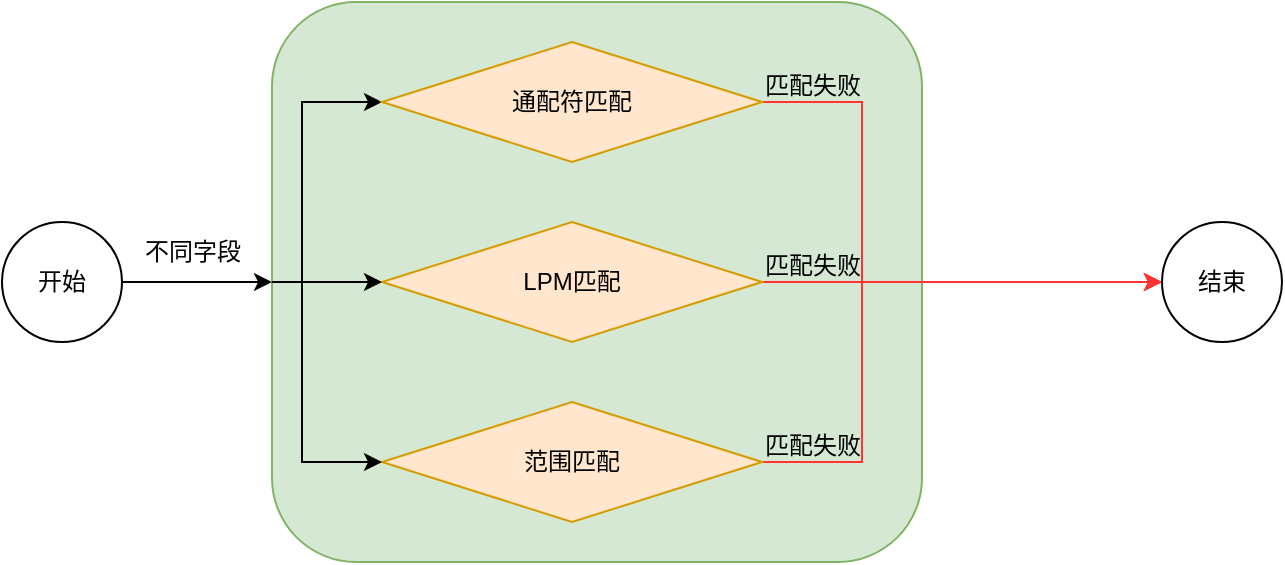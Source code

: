 <mxfile version="21.6.9" type="github">
  <diagram name="第 1 页" id="0Hrfp5vMZ5VoVd80cVFd">
    <mxGraphModel dx="1379" dy="751" grid="1" gridSize="10" guides="1" tooltips="1" connect="1" arrows="1" fold="1" page="1" pageScale="1" pageWidth="827" pageHeight="1169" math="0" shadow="0">
      <root>
        <mxCell id="0" />
        <mxCell id="1" parent="0" />
        <mxCell id="x628Zjru1eTNa4HJ0cl9-9" value="" style="rounded=1;whiteSpace=wrap;html=1;fillColor=#d5e8d4;strokeColor=#82b366;" vertex="1" parent="1">
          <mxGeometry x="165" y="290" width="325" height="280" as="geometry" />
        </mxCell>
        <mxCell id="x628Zjru1eTNa4HJ0cl9-10" style="edgeStyle=orthogonalEdgeStyle;rounded=0;orthogonalLoop=1;jettySize=auto;html=1;exitX=0;exitY=0.5;exitDx=0;exitDy=0;entryX=0;entryY=0.5;entryDx=0;entryDy=0;" edge="1" parent="1" source="x628Zjru1eTNa4HJ0cl9-9" target="x628Zjru1eTNa4HJ0cl9-5">
          <mxGeometry relative="1" as="geometry">
            <Array as="points">
              <mxPoint x="180" y="430" />
              <mxPoint x="180" y="340" />
            </Array>
          </mxGeometry>
        </mxCell>
        <mxCell id="x628Zjru1eTNa4HJ0cl9-14" style="edgeStyle=orthogonalEdgeStyle;rounded=0;orthogonalLoop=1;jettySize=auto;html=1;exitX=1;exitY=0.5;exitDx=0;exitDy=0;entryX=0;entryY=0.5;entryDx=0;entryDy=0;" edge="1" parent="1" source="x628Zjru1eTNa4HJ0cl9-1" target="x628Zjru1eTNa4HJ0cl9-9">
          <mxGeometry relative="1" as="geometry" />
        </mxCell>
        <mxCell id="x628Zjru1eTNa4HJ0cl9-1" value="开始" style="ellipse;whiteSpace=wrap;html=1;aspect=fixed;" vertex="1" parent="1">
          <mxGeometry x="30" y="400" width="60" height="60" as="geometry" />
        </mxCell>
        <mxCell id="x628Zjru1eTNa4HJ0cl9-17" style="edgeStyle=orthogonalEdgeStyle;rounded=0;orthogonalLoop=1;jettySize=auto;html=1;exitX=1;exitY=0.5;exitDx=0;exitDy=0;entryX=0;entryY=0.5;entryDx=0;entryDy=0;strokeColor=#FF3333;" edge="1" parent="1" source="x628Zjru1eTNa4HJ0cl9-5" target="x628Zjru1eTNa4HJ0cl9-16">
          <mxGeometry relative="1" as="geometry">
            <Array as="points">
              <mxPoint x="460" y="340" />
              <mxPoint x="460" y="430" />
            </Array>
          </mxGeometry>
        </mxCell>
        <mxCell id="x628Zjru1eTNa4HJ0cl9-5" value="通配符匹配" style="rhombus;whiteSpace=wrap;html=1;fillColor=#ffe6cc;strokeColor=#d79b00;" vertex="1" parent="1">
          <mxGeometry x="220" y="310" width="190" height="60" as="geometry" />
        </mxCell>
        <mxCell id="x628Zjru1eTNa4HJ0cl9-18" style="edgeStyle=orthogonalEdgeStyle;rounded=0;orthogonalLoop=1;jettySize=auto;html=1;exitX=1;exitY=0.5;exitDx=0;exitDy=0;entryX=0;entryY=0.5;entryDx=0;entryDy=0;strokeColor=#FF3333;" edge="1" parent="1" source="x628Zjru1eTNa4HJ0cl9-6" target="x628Zjru1eTNa4HJ0cl9-16">
          <mxGeometry relative="1" as="geometry" />
        </mxCell>
        <mxCell id="x628Zjru1eTNa4HJ0cl9-6" value="LPM匹配" style="rhombus;whiteSpace=wrap;html=1;fillColor=#ffe6cc;strokeColor=#d79b00;" vertex="1" parent="1">
          <mxGeometry x="220" y="400" width="190" height="60" as="geometry" />
        </mxCell>
        <mxCell id="x628Zjru1eTNa4HJ0cl9-19" style="edgeStyle=orthogonalEdgeStyle;rounded=0;orthogonalLoop=1;jettySize=auto;html=1;exitX=1;exitY=0.5;exitDx=0;exitDy=0;entryX=0;entryY=0.5;entryDx=0;entryDy=0;strokeColor=#FF3333;" edge="1" parent="1" source="x628Zjru1eTNa4HJ0cl9-7" target="x628Zjru1eTNa4HJ0cl9-16">
          <mxGeometry relative="1" as="geometry">
            <Array as="points">
              <mxPoint x="460" y="520" />
              <mxPoint x="460" y="430" />
            </Array>
          </mxGeometry>
        </mxCell>
        <mxCell id="x628Zjru1eTNa4HJ0cl9-7" value="范围匹配" style="rhombus;whiteSpace=wrap;html=1;fillColor=#ffe6cc;strokeColor=#d79b00;" vertex="1" parent="1">
          <mxGeometry x="220" y="490" width="190" height="60" as="geometry" />
        </mxCell>
        <mxCell id="x628Zjru1eTNa4HJ0cl9-12" value="" style="endArrow=classic;html=1;rounded=0;exitX=0;exitY=0.5;exitDx=0;exitDy=0;entryX=0;entryY=0.5;entryDx=0;entryDy=0;" edge="1" parent="1" source="x628Zjru1eTNa4HJ0cl9-9" target="x628Zjru1eTNa4HJ0cl9-6">
          <mxGeometry width="50" height="50" relative="1" as="geometry">
            <mxPoint x="-30" y="510" as="sourcePoint" />
            <mxPoint x="20" y="460" as="targetPoint" />
          </mxGeometry>
        </mxCell>
        <mxCell id="x628Zjru1eTNa4HJ0cl9-13" style="edgeStyle=orthogonalEdgeStyle;rounded=0;orthogonalLoop=1;jettySize=auto;html=1;exitX=0;exitY=0.5;exitDx=0;exitDy=0;entryX=0;entryY=0.5;entryDx=0;entryDy=0;" edge="1" parent="1">
          <mxGeometry relative="1" as="geometry">
            <mxPoint x="165" y="430" as="sourcePoint" />
            <mxPoint x="220" y="520" as="targetPoint" />
            <Array as="points">
              <mxPoint x="180" y="430" />
              <mxPoint x="180" y="520" />
            </Array>
          </mxGeometry>
        </mxCell>
        <mxCell id="x628Zjru1eTNa4HJ0cl9-15" value="不同字段" style="text;html=1;align=center;verticalAlign=middle;resizable=0;points=[];autosize=1;strokeColor=none;fillColor=none;" vertex="1" parent="1">
          <mxGeometry x="90" y="400" width="70" height="30" as="geometry" />
        </mxCell>
        <mxCell id="x628Zjru1eTNa4HJ0cl9-16" value="结束" style="ellipse;whiteSpace=wrap;html=1;aspect=fixed;" vertex="1" parent="1">
          <mxGeometry x="610" y="400" width="60" height="60" as="geometry" />
        </mxCell>
        <mxCell id="x628Zjru1eTNa4HJ0cl9-20" value="匹配失败" style="text;html=1;align=center;verticalAlign=middle;resizable=0;points=[];autosize=1;strokeColor=none;fillColor=none;" vertex="1" parent="1">
          <mxGeometry x="400" y="317" width="70" height="30" as="geometry" />
        </mxCell>
        <mxCell id="x628Zjru1eTNa4HJ0cl9-21" value="匹配失败" style="text;html=1;align=center;verticalAlign=middle;resizable=0;points=[];autosize=1;strokeColor=none;fillColor=none;" vertex="1" parent="1">
          <mxGeometry x="400" y="407" width="70" height="30" as="geometry" />
        </mxCell>
        <mxCell id="x628Zjru1eTNa4HJ0cl9-22" value="匹配失败" style="text;html=1;align=center;verticalAlign=middle;resizable=0;points=[];autosize=1;strokeColor=none;fillColor=none;" vertex="1" parent="1">
          <mxGeometry x="400" y="497" width="70" height="30" as="geometry" />
        </mxCell>
      </root>
    </mxGraphModel>
  </diagram>
</mxfile>
